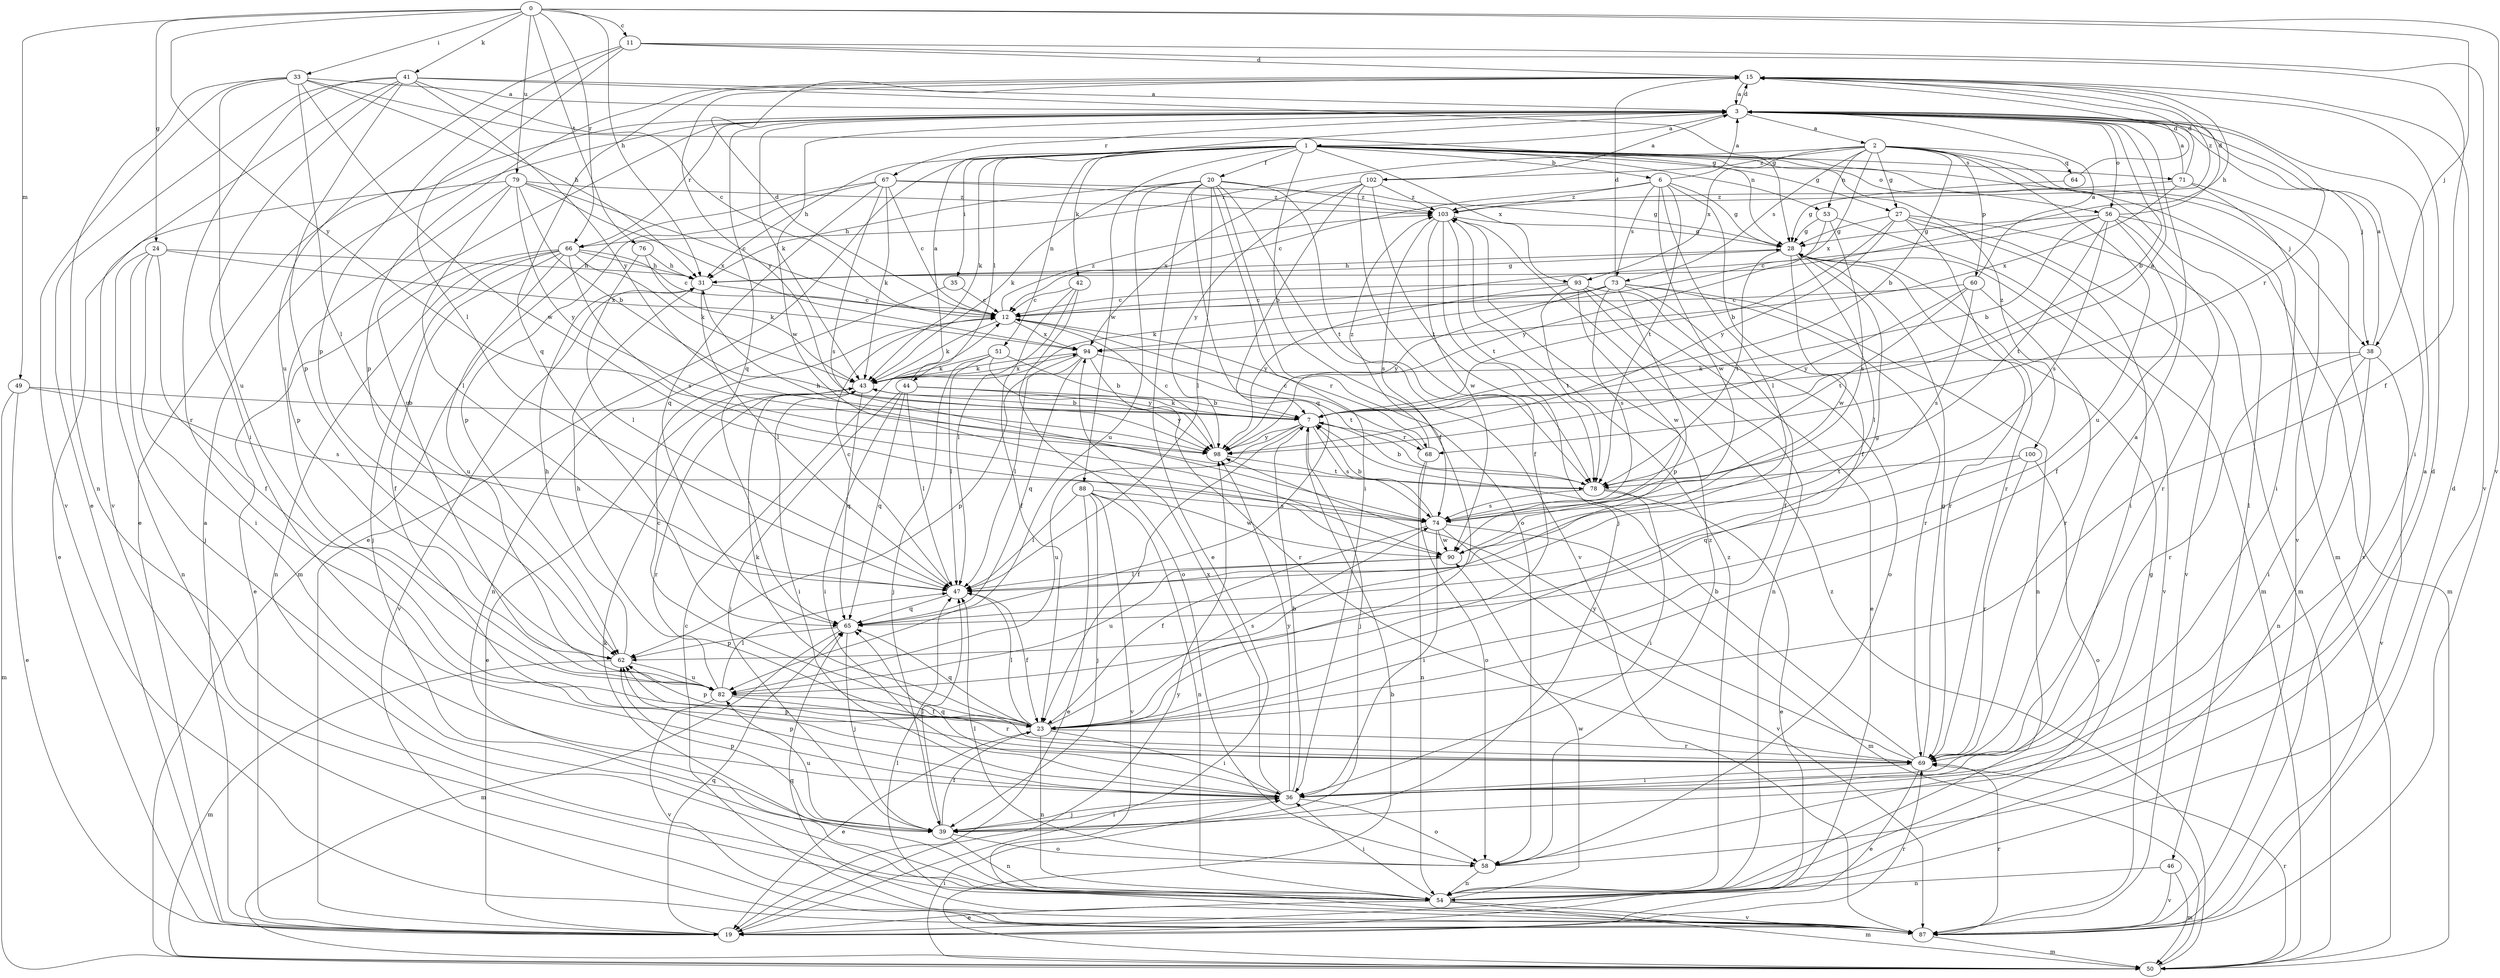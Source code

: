 strict digraph  {
0;
1;
2;
3;
6;
7;
11;
12;
15;
19;
20;
23;
24;
27;
28;
31;
33;
35;
36;
38;
39;
41;
42;
43;
44;
46;
47;
49;
50;
51;
53;
54;
56;
58;
60;
62;
64;
65;
66;
67;
68;
69;
71;
73;
74;
76;
78;
79;
82;
87;
88;
90;
93;
94;
98;
100;
102;
103;
0 -> 11  [label=c];
0 -> 24  [label=g];
0 -> 31  [label=h];
0 -> 33  [label=i];
0 -> 38  [label=j];
0 -> 41  [label=k];
0 -> 49  [label=m];
0 -> 66  [label=r];
0 -> 76  [label=t];
0 -> 79  [label=u];
0 -> 87  [label=v];
0 -> 98  [label=y];
1 -> 6  [label=b];
1 -> 19  [label=e];
1 -> 20  [label=f];
1 -> 23  [label=f];
1 -> 27  [label=g];
1 -> 31  [label=h];
1 -> 35  [label=i];
1 -> 38  [label=j];
1 -> 42  [label=k];
1 -> 43  [label=k];
1 -> 44  [label=l];
1 -> 50  [label=m];
1 -> 51  [label=n];
1 -> 53  [label=n];
1 -> 56  [label=o];
1 -> 71  [label=s];
1 -> 88  [label=w];
1 -> 93  [label=x];
1 -> 100  [label=z];
2 -> 7  [label=b];
2 -> 27  [label=g];
2 -> 46  [label=l];
2 -> 53  [label=n];
2 -> 60  [label=p];
2 -> 64  [label=q];
2 -> 66  [label=r];
2 -> 73  [label=s];
2 -> 82  [label=u];
2 -> 87  [label=v];
2 -> 93  [label=x];
2 -> 94  [label=x];
2 -> 102  [label=z];
3 -> 1  [label=a];
3 -> 2  [label=a];
3 -> 7  [label=b];
3 -> 15  [label=d];
3 -> 19  [label=e];
3 -> 36  [label=i];
3 -> 38  [label=j];
3 -> 43  [label=k];
3 -> 56  [label=o];
3 -> 65  [label=q];
3 -> 66  [label=r];
3 -> 67  [label=r];
3 -> 68  [label=r];
3 -> 82  [label=u];
3 -> 90  [label=w];
6 -> 3  [label=a];
6 -> 12  [label=c];
6 -> 23  [label=f];
6 -> 28  [label=g];
6 -> 47  [label=l];
6 -> 73  [label=s];
6 -> 78  [label=t];
6 -> 90  [label=w];
6 -> 103  [label=z];
7 -> 3  [label=a];
7 -> 23  [label=f];
7 -> 39  [label=j];
7 -> 43  [label=k];
7 -> 68  [label=r];
7 -> 74  [label=s];
7 -> 82  [label=u];
7 -> 98  [label=y];
11 -> 15  [label=d];
11 -> 23  [label=f];
11 -> 47  [label=l];
11 -> 62  [label=p];
11 -> 82  [label=u];
11 -> 87  [label=v];
12 -> 15  [label=d];
12 -> 43  [label=k];
12 -> 68  [label=r];
12 -> 94  [label=x];
12 -> 103  [label=z];
15 -> 3  [label=a];
15 -> 31  [label=h];
15 -> 62  [label=p];
15 -> 65  [label=q];
15 -> 98  [label=y];
15 -> 103  [label=z];
19 -> 3  [label=a];
19 -> 65  [label=q];
19 -> 69  [label=r];
19 -> 98  [label=y];
20 -> 19  [label=e];
20 -> 31  [label=h];
20 -> 36  [label=i];
20 -> 43  [label=k];
20 -> 47  [label=l];
20 -> 58  [label=o];
20 -> 65  [label=q];
20 -> 78  [label=t];
20 -> 82  [label=u];
20 -> 87  [label=v];
20 -> 103  [label=z];
23 -> 12  [label=c];
23 -> 19  [label=e];
23 -> 36  [label=i];
23 -> 43  [label=k];
23 -> 47  [label=l];
23 -> 54  [label=n];
23 -> 62  [label=p];
23 -> 65  [label=q];
23 -> 69  [label=r];
23 -> 74  [label=s];
24 -> 23  [label=f];
24 -> 31  [label=h];
24 -> 36  [label=i];
24 -> 39  [label=j];
24 -> 54  [label=n];
24 -> 94  [label=x];
27 -> 7  [label=b];
27 -> 28  [label=g];
27 -> 36  [label=i];
27 -> 50  [label=m];
27 -> 69  [label=r];
27 -> 87  [label=v];
27 -> 98  [label=y];
28 -> 31  [label=h];
28 -> 47  [label=l];
28 -> 69  [label=r];
28 -> 78  [label=t];
28 -> 87  [label=v];
28 -> 90  [label=w];
31 -> 12  [label=c];
31 -> 28  [label=g];
31 -> 47  [label=l];
31 -> 87  [label=v];
33 -> 3  [label=a];
33 -> 28  [label=g];
33 -> 31  [label=h];
33 -> 47  [label=l];
33 -> 54  [label=n];
33 -> 82  [label=u];
33 -> 87  [label=v];
33 -> 90  [label=w];
35 -> 12  [label=c];
35 -> 54  [label=n];
36 -> 7  [label=b];
36 -> 39  [label=j];
36 -> 58  [label=o];
36 -> 62  [label=p];
36 -> 65  [label=q];
36 -> 94  [label=x];
36 -> 98  [label=y];
38 -> 3  [label=a];
38 -> 36  [label=i];
38 -> 43  [label=k];
38 -> 54  [label=n];
38 -> 69  [label=r];
38 -> 87  [label=v];
39 -> 3  [label=a];
39 -> 23  [label=f];
39 -> 36  [label=i];
39 -> 47  [label=l];
39 -> 54  [label=n];
39 -> 58  [label=o];
39 -> 62  [label=p];
39 -> 82  [label=u];
41 -> 3  [label=a];
41 -> 12  [label=c];
41 -> 19  [label=e];
41 -> 28  [label=g];
41 -> 36  [label=i];
41 -> 62  [label=p];
41 -> 69  [label=r];
41 -> 87  [label=v];
41 -> 98  [label=y];
42 -> 12  [label=c];
42 -> 23  [label=f];
42 -> 47  [label=l];
42 -> 58  [label=o];
43 -> 7  [label=b];
43 -> 19  [label=e];
43 -> 36  [label=i];
43 -> 65  [label=q];
43 -> 69  [label=r];
43 -> 94  [label=x];
44 -> 3  [label=a];
44 -> 7  [label=b];
44 -> 36  [label=i];
44 -> 39  [label=j];
44 -> 47  [label=l];
44 -> 65  [label=q];
44 -> 98  [label=y];
46 -> 50  [label=m];
46 -> 54  [label=n];
46 -> 87  [label=v];
47 -> 12  [label=c];
47 -> 23  [label=f];
47 -> 65  [label=q];
49 -> 7  [label=b];
49 -> 19  [label=e];
49 -> 50  [label=m];
49 -> 74  [label=s];
50 -> 7  [label=b];
50 -> 36  [label=i];
50 -> 69  [label=r];
50 -> 103  [label=z];
51 -> 7  [label=b];
51 -> 39  [label=j];
51 -> 43  [label=k];
51 -> 47  [label=l];
51 -> 98  [label=y];
53 -> 28  [label=g];
53 -> 50  [label=m];
53 -> 74  [label=s];
53 -> 98  [label=y];
54 -> 15  [label=d];
54 -> 19  [label=e];
54 -> 28  [label=g];
54 -> 36  [label=i];
54 -> 43  [label=k];
54 -> 50  [label=m];
54 -> 87  [label=v];
54 -> 90  [label=w];
54 -> 103  [label=z];
56 -> 7  [label=b];
56 -> 12  [label=c];
56 -> 15  [label=d];
56 -> 23  [label=f];
56 -> 28  [label=g];
56 -> 50  [label=m];
56 -> 69  [label=r];
56 -> 74  [label=s];
56 -> 78  [label=t];
58 -> 15  [label=d];
58 -> 47  [label=l];
58 -> 54  [label=n];
58 -> 103  [label=z];
60 -> 3  [label=a];
60 -> 12  [label=c];
60 -> 69  [label=r];
60 -> 74  [label=s];
60 -> 78  [label=t];
60 -> 98  [label=y];
62 -> 31  [label=h];
62 -> 50  [label=m];
62 -> 82  [label=u];
64 -> 15  [label=d];
64 -> 28  [label=g];
65 -> 28  [label=g];
65 -> 39  [label=j];
65 -> 50  [label=m];
65 -> 62  [label=p];
66 -> 12  [label=c];
66 -> 19  [label=e];
66 -> 23  [label=f];
66 -> 31  [label=h];
66 -> 39  [label=j];
66 -> 43  [label=k];
66 -> 54  [label=n];
66 -> 74  [label=s];
66 -> 82  [label=u];
67 -> 12  [label=c];
67 -> 28  [label=g];
67 -> 43  [label=k];
67 -> 50  [label=m];
67 -> 62  [label=p];
67 -> 65  [label=q];
67 -> 74  [label=s];
67 -> 103  [label=z];
68 -> 12  [label=c];
68 -> 54  [label=n];
68 -> 58  [label=o];
68 -> 103  [label=z];
69 -> 3  [label=a];
69 -> 7  [label=b];
69 -> 19  [label=e];
69 -> 28  [label=g];
69 -> 36  [label=i];
69 -> 62  [label=p];
69 -> 98  [label=y];
71 -> 3  [label=a];
71 -> 15  [label=d];
71 -> 36  [label=i];
71 -> 87  [label=v];
71 -> 94  [label=x];
71 -> 103  [label=z];
73 -> 12  [label=c];
73 -> 15  [label=d];
73 -> 23  [label=f];
73 -> 43  [label=k];
73 -> 54  [label=n];
73 -> 62  [label=p];
73 -> 69  [label=r];
73 -> 74  [label=s];
73 -> 98  [label=y];
74 -> 7  [label=b];
74 -> 23  [label=f];
74 -> 36  [label=i];
74 -> 50  [label=m];
74 -> 87  [label=v];
74 -> 90  [label=w];
76 -> 31  [label=h];
76 -> 43  [label=k];
76 -> 47  [label=l];
78 -> 7  [label=b];
78 -> 19  [label=e];
78 -> 31  [label=h];
78 -> 36  [label=i];
78 -> 74  [label=s];
79 -> 7  [label=b];
79 -> 12  [label=c];
79 -> 19  [label=e];
79 -> 47  [label=l];
79 -> 62  [label=p];
79 -> 94  [label=x];
79 -> 98  [label=y];
79 -> 103  [label=z];
82 -> 23  [label=f];
82 -> 31  [label=h];
82 -> 47  [label=l];
82 -> 69  [label=r];
82 -> 87  [label=v];
87 -> 12  [label=c];
87 -> 47  [label=l];
87 -> 50  [label=m];
87 -> 65  [label=q];
87 -> 69  [label=r];
88 -> 19  [label=e];
88 -> 39  [label=j];
88 -> 47  [label=l];
88 -> 54  [label=n];
88 -> 74  [label=s];
88 -> 87  [label=v];
88 -> 90  [label=w];
90 -> 47  [label=l];
90 -> 82  [label=u];
93 -> 12  [label=c];
93 -> 19  [label=e];
93 -> 54  [label=n];
93 -> 58  [label=o];
93 -> 78  [label=t];
93 -> 90  [label=w];
93 -> 98  [label=y];
94 -> 43  [label=k];
94 -> 47  [label=l];
94 -> 62  [label=p];
94 -> 65  [label=q];
94 -> 69  [label=r];
94 -> 78  [label=t];
98 -> 12  [label=c];
98 -> 78  [label=t];
100 -> 58  [label=o];
100 -> 65  [label=q];
100 -> 69  [label=r];
100 -> 78  [label=t];
102 -> 3  [label=a];
102 -> 7  [label=b];
102 -> 23  [label=f];
102 -> 78  [label=t];
102 -> 94  [label=x];
102 -> 98  [label=y];
102 -> 103  [label=z];
103 -> 28  [label=g];
103 -> 39  [label=j];
103 -> 74  [label=s];
103 -> 78  [label=t];
103 -> 90  [label=w];
}
